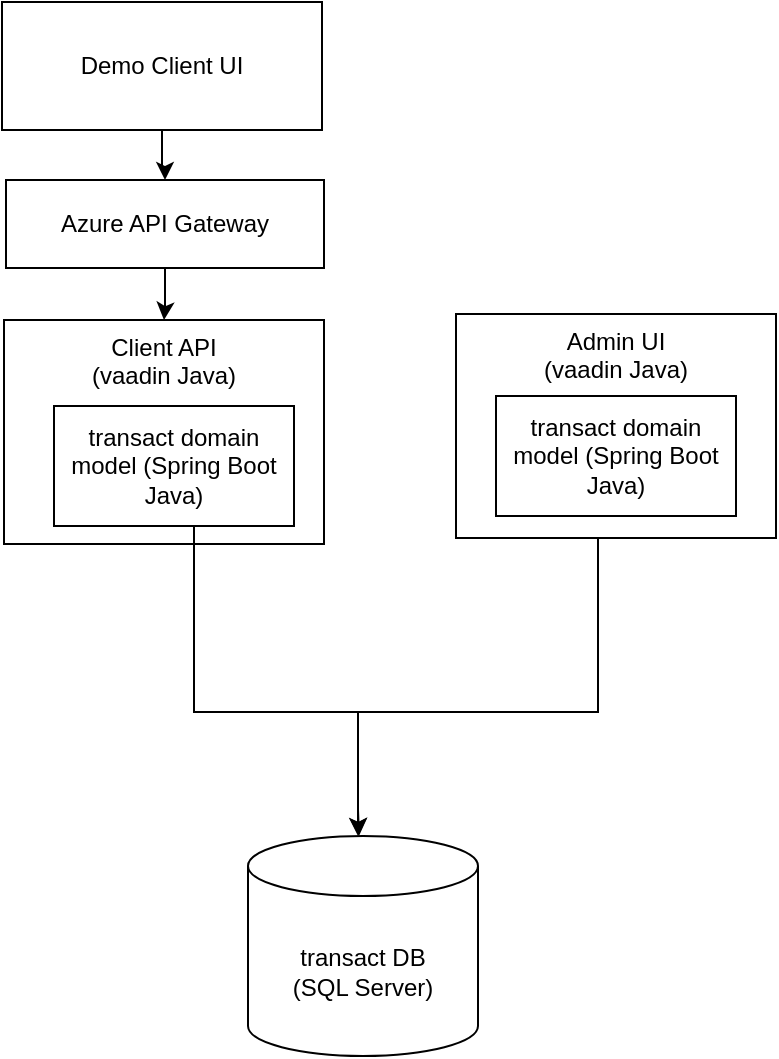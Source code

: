 <mxfile version="24.6.5" type="github" pages="2">
  <diagram name="Logical view" id="Q3zHlML1nVjTOojEM-8T">
    <mxGraphModel dx="1687" dy="1364" grid="0" gridSize="10" guides="1" tooltips="1" connect="1" arrows="1" fold="1" page="0" pageScale="1" pageWidth="850" pageHeight="1100" math="0" shadow="0">
      <root>
        <mxCell id="0" />
        <mxCell id="1" parent="0" />
        <mxCell id="ZYkUBuGEUaq6k3iyXzp2-2" style="edgeStyle=orthogonalEdgeStyle;rounded=0;orthogonalLoop=1;jettySize=auto;html=1;exitX=0.5;exitY=1;exitDx=0;exitDy=0;entryX=0.5;entryY=0;entryDx=0;entryDy=0;entryPerimeter=0;" edge="1" parent="1">
          <mxGeometry relative="1" as="geometry">
            <mxPoint x="311" y="-157" as="sourcePoint" />
            <mxPoint x="191.5" y="86" as="targetPoint" />
            <Array as="points">
              <mxPoint x="311" y="24" />
              <mxPoint x="191" y="24" />
              <mxPoint x="191" y="73" />
              <mxPoint x="191" y="73" />
            </Array>
          </mxGeometry>
        </mxCell>
        <mxCell id="4R8Vqb8_ePCZMk0T_kGs-2" value="Admin UI&lt;br&gt;(vaadin Java)" style="rounded=0;whiteSpace=wrap;html=1;horizontal=1;verticalAlign=top;" parent="1" vertex="1">
          <mxGeometry x="240" y="-175" width="160" height="112" as="geometry" />
        </mxCell>
        <mxCell id="ZYkUBuGEUaq6k3iyXzp2-1" value="transact DB&lt;div&gt;(SQL Server)&lt;/div&gt;" style="shape=cylinder3;whiteSpace=wrap;html=1;boundedLbl=1;backgroundOutline=1;size=15;" vertex="1" parent="1">
          <mxGeometry x="136" y="86" width="115" height="110" as="geometry" />
        </mxCell>
        <mxCell id="ZYkUBuGEUaq6k3iyXzp2-3" value="transact domain model (Spring Boot Java)" style="rounded=0;whiteSpace=wrap;html=1;" vertex="1" parent="1">
          <mxGeometry x="260" y="-134" width="120" height="60" as="geometry" />
        </mxCell>
        <mxCell id="ZYkUBuGEUaq6k3iyXzp2-4" value="Client API&lt;br&gt;(vaadin Java)" style="rounded=0;whiteSpace=wrap;html=1;horizontal=1;verticalAlign=top;" vertex="1" parent="1">
          <mxGeometry x="14" y="-172" width="160" height="112" as="geometry" />
        </mxCell>
        <mxCell id="ZYkUBuGEUaq6k3iyXzp2-7" style="edgeStyle=orthogonalEdgeStyle;rounded=0;orthogonalLoop=1;jettySize=auto;html=1;" edge="1" parent="1" source="ZYkUBuGEUaq6k3iyXzp2-6" target="ZYkUBuGEUaq6k3iyXzp2-1">
          <mxGeometry relative="1" as="geometry">
            <Array as="points">
              <mxPoint x="109" y="24" />
              <mxPoint x="191" y="24" />
            </Array>
          </mxGeometry>
        </mxCell>
        <mxCell id="ZYkUBuGEUaq6k3iyXzp2-6" value="transact domain model (Spring Boot Java)" style="rounded=0;whiteSpace=wrap;html=1;" vertex="1" parent="1">
          <mxGeometry x="39" y="-129" width="120" height="60" as="geometry" />
        </mxCell>
        <mxCell id="ZYkUBuGEUaq6k3iyXzp2-12" style="edgeStyle=orthogonalEdgeStyle;rounded=0;orthogonalLoop=1;jettySize=auto;html=1;entryX=0.5;entryY=0;entryDx=0;entryDy=0;" edge="1" parent="1" source="ZYkUBuGEUaq6k3iyXzp2-8" target="ZYkUBuGEUaq6k3iyXzp2-4">
          <mxGeometry relative="1" as="geometry" />
        </mxCell>
        <mxCell id="ZYkUBuGEUaq6k3iyXzp2-8" value="Azure API Gateway" style="rounded=0;whiteSpace=wrap;html=1;" vertex="1" parent="1">
          <mxGeometry x="15" y="-242" width="159" height="44" as="geometry" />
        </mxCell>
        <mxCell id="ZYkUBuGEUaq6k3iyXzp2-10" style="edgeStyle=orthogonalEdgeStyle;rounded=0;orthogonalLoop=1;jettySize=auto;html=1;exitX=0.5;exitY=1;exitDx=0;exitDy=0;" edge="1" parent="1" source="ZYkUBuGEUaq6k3iyXzp2-9" target="ZYkUBuGEUaq6k3iyXzp2-8">
          <mxGeometry relative="1" as="geometry" />
        </mxCell>
        <mxCell id="ZYkUBuGEUaq6k3iyXzp2-9" value="Demo Client UI" style="rounded=0;whiteSpace=wrap;html=1;horizontal=1;verticalAlign=middle;" vertex="1" parent="1">
          <mxGeometry x="13" y="-331" width="160" height="64" as="geometry" />
        </mxCell>
      </root>
    </mxGraphModel>
  </diagram>
  <diagram id="MPynKbSSp_in2BOPcQ8q" name="Domain model">
    <mxGraphModel dx="1593" dy="910" grid="1" gridSize="10" guides="1" tooltips="1" connect="1" arrows="1" fold="1" page="1" pageScale="1" pageWidth="1100" pageHeight="1700" math="0" shadow="0">
      <root>
        <mxCell id="0" />
        <mxCell id="1" parent="0" />
        <mxCell id="WQoIQHzApMLpcrSsjlP5-1" value="Tenant" style="swimlane;fontStyle=1;align=center;verticalAlign=top;childLayout=stackLayout;horizontal=1;startSize=26;horizontalStack=0;resizeParent=1;resizeParentMax=0;resizeLast=0;collapsible=1;marginBottom=0;whiteSpace=wrap;html=1;" vertex="1" parent="1">
          <mxGeometry x="200" y="150" width="160" height="68" as="geometry" />
        </mxCell>
        <mxCell id="WQoIQHzApMLpcrSsjlP5-2" value="+ tenantId: String&lt;div&gt;+ name: String&lt;/div&gt;" style="text;strokeColor=none;fillColor=none;align=left;verticalAlign=top;spacingLeft=4;spacingRight=4;overflow=hidden;rotatable=0;points=[[0,0.5],[1,0.5]];portConstraint=eastwest;whiteSpace=wrap;html=1;" vertex="1" parent="WQoIQHzApMLpcrSsjlP5-1">
          <mxGeometry y="26" width="160" height="34" as="geometry" />
        </mxCell>
        <mxCell id="WQoIQHzApMLpcrSsjlP5-3" value="" style="line;strokeWidth=1;fillColor=none;align=left;verticalAlign=middle;spacingTop=-1;spacingLeft=3;spacingRight=3;rotatable=0;labelPosition=right;points=[];portConstraint=eastwest;strokeColor=inherit;" vertex="1" parent="WQoIQHzApMLpcrSsjlP5-1">
          <mxGeometry y="60" width="160" height="8" as="geometry" />
        </mxCell>
        <mxCell id="WQoIQHzApMLpcrSsjlP5-11" value="" style="endArrow=none;html=1;edgeStyle=orthogonalEdgeStyle;rounded=0;exitX=0.313;exitY=0.012;exitDx=0;exitDy=0;entryX=-0.019;entryY=0.235;entryDx=0;entryDy=0;entryPerimeter=0;exitPerimeter=0;" edge="1" parent="WQoIQHzApMLpcrSsjlP5-1" source="WQoIQHzApMLpcrSsjlP5-1" target="WQoIQHzApMLpcrSsjlP5-2">
          <mxGeometry relative="1" as="geometry">
            <mxPoint x="-10" y="-17" as="sourcePoint" />
            <mxPoint x="-180" y="-33" as="targetPoint" />
            <Array as="points">
              <mxPoint x="50" y="-60" />
              <mxPoint x="-50" y="-60" />
              <mxPoint x="-50" y="34" />
            </Array>
          </mxGeometry>
        </mxCell>
        <mxCell id="WQoIQHzApMLpcrSsjlP5-12" value="parentTenant" style="edgeLabel;resizable=0;html=1;align=left;verticalAlign=bottom;" connectable="0" vertex="1" parent="WQoIQHzApMLpcrSsjlP5-11">
          <mxGeometry x="-1" relative="1" as="geometry" />
        </mxCell>
        <mxCell id="WQoIQHzApMLpcrSsjlP5-13" value="subTenants" style="edgeLabel;resizable=0;html=1;align=right;verticalAlign=bottom;" connectable="0" vertex="1" parent="WQoIQHzApMLpcrSsjlP5-11">
          <mxGeometry x="1" relative="1" as="geometry" />
        </mxCell>
        <mxCell id="WQoIQHzApMLpcrSsjlP5-5" value="SystemTenant" style="swimlane;fontStyle=1;align=center;verticalAlign=top;childLayout=stackLayout;horizontal=1;startSize=26;horizontalStack=0;resizeParent=1;resizeParentMax=0;resizeLast=0;collapsible=1;marginBottom=0;whiteSpace=wrap;html=1;" vertex="1" parent="1">
          <mxGeometry x="100" y="330" width="160" height="34" as="geometry" />
        </mxCell>
        <mxCell id="WQoIQHzApMLpcrSsjlP5-7" value="" style="line;strokeWidth=1;fillColor=none;align=left;verticalAlign=middle;spacingTop=-1;spacingLeft=3;spacingRight=3;rotatable=0;labelPosition=right;points=[];portConstraint=eastwest;strokeColor=inherit;" vertex="1" parent="WQoIQHzApMLpcrSsjlP5-5">
          <mxGeometry y="26" width="160" height="8" as="geometry" />
        </mxCell>
        <mxCell id="WQoIQHzApMLpcrSsjlP5-14" value="Extends" style="endArrow=block;endSize=16;endFill=0;html=1;rounded=0;exitX=0.569;exitY=0.023;exitDx=0;exitDy=0;exitPerimeter=0;entryX=0.5;entryY=1;entryDx=0;entryDy=0;" edge="1" parent="1" source="WQoIQHzApMLpcrSsjlP5-5" target="WQoIQHzApMLpcrSsjlP5-1">
          <mxGeometry width="160" relative="1" as="geometry">
            <mxPoint x="420" y="440" as="sourcePoint" />
            <mxPoint x="580" y="440" as="targetPoint" />
          </mxGeometry>
        </mxCell>
        <mxCell id="WQoIQHzApMLpcrSsjlP5-15" value="ClientTenant" style="swimlane;fontStyle=1;align=center;verticalAlign=top;childLayout=stackLayout;horizontal=1;startSize=26;horizontalStack=0;resizeParent=1;resizeParentMax=0;resizeLast=0;collapsible=1;marginBottom=0;whiteSpace=wrap;html=1;" vertex="1" parent="1">
          <mxGeometry x="290" y="330" width="160" height="34" as="geometry" />
        </mxCell>
        <mxCell id="WQoIQHzApMLpcrSsjlP5-16" value="" style="line;strokeWidth=1;fillColor=none;align=left;verticalAlign=middle;spacingTop=-1;spacingLeft=3;spacingRight=3;rotatable=0;labelPosition=right;points=[];portConstraint=eastwest;strokeColor=inherit;" vertex="1" parent="WQoIQHzApMLpcrSsjlP5-15">
          <mxGeometry y="26" width="160" height="8" as="geometry" />
        </mxCell>
        <mxCell id="WQoIQHzApMLpcrSsjlP5-17" value="Extends" style="endArrow=block;endSize=16;endFill=0;html=1;rounded=0;exitX=0.5;exitY=0;exitDx=0;exitDy=0;" edge="1" parent="1" source="WQoIQHzApMLpcrSsjlP5-15">
          <mxGeometry width="160" relative="1" as="geometry">
            <mxPoint x="560" y="263" as="sourcePoint" />
            <mxPoint x="280" y="220" as="targetPoint" />
          </mxGeometry>
        </mxCell>
        <mxCell id="WQoIQHzApMLpcrSsjlP5-18" value="User" style="swimlane;fontStyle=1;align=center;verticalAlign=top;childLayout=stackLayout;horizontal=1;startSize=26;horizontalStack=0;resizeParent=1;resizeParentMax=0;resizeLast=0;collapsible=1;marginBottom=0;whiteSpace=wrap;html=1;" vertex="1" parent="1">
          <mxGeometry x="40" y="660" width="160" height="90" as="geometry">
            <mxRectangle x="540" y="138" width="70" height="30" as="alternateBounds" />
          </mxGeometry>
        </mxCell>
        <mxCell id="WQoIQHzApMLpcrSsjlP5-19" value="UserId: Long&lt;br&gt;Login: String&lt;br&gt;Name: String" style="text;strokeColor=none;fillColor=none;align=left;verticalAlign=top;spacingLeft=4;spacingRight=4;overflow=hidden;rotatable=0;points=[[0,0.5],[1,0.5]];portConstraint=eastwest;whiteSpace=wrap;html=1;" vertex="1" parent="WQoIQHzApMLpcrSsjlP5-18">
          <mxGeometry y="26" width="160" height="54" as="geometry" />
        </mxCell>
        <mxCell id="WQoIQHzApMLpcrSsjlP5-20" value="" style="line;strokeWidth=1;fillColor=none;align=left;verticalAlign=middle;spacingTop=-1;spacingLeft=3;spacingRight=3;rotatable=0;labelPosition=right;points=[];portConstraint=eastwest;strokeColor=inherit;" vertex="1" parent="WQoIQHzApMLpcrSsjlP5-18">
          <mxGeometry y="80" width="160" height="10" as="geometry" />
        </mxCell>
        <mxCell id="WQoIQHzApMLpcrSsjlP5-22" value="1" style="endArrow=open;html=1;endSize=12;startArrow=diamondThin;startSize=14;startFill=0;edgeStyle=orthogonalEdgeStyle;align=left;verticalAlign=bottom;rounded=0;entryX=0;entryY=0.5;entryDx=0;entryDy=0;exitX=0;exitY=0.5;exitDx=0;exitDy=0;" edge="1" parent="1" source="WQoIQHzApMLpcrSsjlP5-2" target="WQoIQHzApMLpcrSsjlP5-19">
          <mxGeometry x="-1" y="3" relative="1" as="geometry">
            <mxPoint x="360" y="190" as="sourcePoint" />
            <mxPoint x="520" y="190" as="targetPoint" />
          </mxGeometry>
        </mxCell>
        <mxCell id="WQoIQHzApMLpcrSsjlP5-23" value="Account" style="swimlane;fontStyle=1;align=center;verticalAlign=top;childLayout=stackLayout;horizontal=1;startSize=26;horizontalStack=0;resizeParent=1;resizeParentMax=0;resizeLast=0;collapsible=1;marginBottom=0;whiteSpace=wrap;html=1;" vertex="1" parent="1">
          <mxGeometry x="520" y="399" width="160" height="88" as="geometry" />
        </mxCell>
        <mxCell id="WQoIQHzApMLpcrSsjlP5-24" value="accountNumber:String&lt;div&gt;accountType: String&lt;/div&gt;" style="text;strokeColor=none;fillColor=none;align=left;verticalAlign=top;spacingLeft=4;spacingRight=4;overflow=hidden;rotatable=0;points=[[0,0.5],[1,0.5]];portConstraint=eastwest;whiteSpace=wrap;html=1;" vertex="1" parent="WQoIQHzApMLpcrSsjlP5-23">
          <mxGeometry y="26" width="160" height="54" as="geometry" />
        </mxCell>
        <mxCell id="WQoIQHzApMLpcrSsjlP5-25" value="" style="line;strokeWidth=1;fillColor=none;align=left;verticalAlign=middle;spacingTop=-1;spacingLeft=3;spacingRight=3;rotatable=0;labelPosition=right;points=[];portConstraint=eastwest;strokeColor=inherit;" vertex="1" parent="WQoIQHzApMLpcrSsjlP5-23">
          <mxGeometry y="80" width="160" height="8" as="geometry" />
        </mxCell>
        <mxCell id="WQoIQHzApMLpcrSsjlP5-27" value="1" style="endArrow=open;html=1;endSize=12;startArrow=diamondThin;startSize=14;startFill=0;edgeStyle=orthogonalEdgeStyle;align=left;verticalAlign=bottom;rounded=0;exitX=1;exitY=0.5;exitDx=0;exitDy=0;entryX=0;entryY=0.251;entryDx=0;entryDy=0;entryPerimeter=0;" edge="1" parent="1" source="WQoIQHzApMLpcrSsjlP5-15" target="WQoIQHzApMLpcrSsjlP5-24">
          <mxGeometry x="-1" y="3" relative="1" as="geometry">
            <mxPoint x="420" y="366" as="sourcePoint" />
            <mxPoint x="580" y="366" as="targetPoint" />
          </mxGeometry>
        </mxCell>
        <mxCell id="WQoIQHzApMLpcrSsjlP5-28" value="Balance" style="swimlane;fontStyle=1;align=center;verticalAlign=top;childLayout=stackLayout;horizontal=1;startSize=26;horizontalStack=0;resizeParent=1;resizeParentMax=0;resizeLast=0;collapsible=1;marginBottom=0;whiteSpace=wrap;html=1;" vertex="1" parent="1">
          <mxGeometry x="778" y="398" width="160" height="88" as="geometry" />
        </mxCell>
        <mxCell id="WQoIQHzApMLpcrSsjlP5-29" value="amount: Decimal&lt;div&gt;balanceType: String&lt;/div&gt;" style="text;strokeColor=none;fillColor=none;align=left;verticalAlign=top;spacingLeft=4;spacingRight=4;overflow=hidden;rotatable=0;points=[[0,0.5],[1,0.5]];portConstraint=eastwest;whiteSpace=wrap;html=1;" vertex="1" parent="WQoIQHzApMLpcrSsjlP5-28">
          <mxGeometry y="26" width="160" height="54" as="geometry" />
        </mxCell>
        <mxCell id="WQoIQHzApMLpcrSsjlP5-30" value="" style="line;strokeWidth=1;fillColor=none;align=left;verticalAlign=middle;spacingTop=-1;spacingLeft=3;spacingRight=3;rotatable=0;labelPosition=right;points=[];portConstraint=eastwest;strokeColor=inherit;" vertex="1" parent="WQoIQHzApMLpcrSsjlP5-28">
          <mxGeometry y="80" width="160" height="8" as="geometry" />
        </mxCell>
        <mxCell id="WQoIQHzApMLpcrSsjlP5-32" value="name" style="endArrow=block;endFill=1;html=1;edgeStyle=orthogonalEdgeStyle;align=left;verticalAlign=top;rounded=0;exitX=1;exitY=0.5;exitDx=0;exitDy=0;" edge="1" parent="1" source="WQoIQHzApMLpcrSsjlP5-24" target="WQoIQHzApMLpcrSsjlP5-29">
          <mxGeometry x="-1" relative="1" as="geometry">
            <mxPoint x="650" y="460" as="sourcePoint" />
            <mxPoint x="810" y="460" as="targetPoint" />
          </mxGeometry>
        </mxCell>
        <mxCell id="WQoIQHzApMLpcrSsjlP5-33" value="1" style="edgeLabel;resizable=0;html=1;align=left;verticalAlign=bottom;" connectable="0" vertex="1" parent="WQoIQHzApMLpcrSsjlP5-32">
          <mxGeometry x="-1" relative="1" as="geometry" />
        </mxCell>
        <mxCell id="WQoIQHzApMLpcrSsjlP5-34" value="Transaction" style="swimlane;fontStyle=1;align=center;verticalAlign=top;childLayout=stackLayout;horizontal=1;startSize=26;horizontalStack=0;resizeParent=1;resizeParentMax=0;resizeLast=0;collapsible=1;marginBottom=0;whiteSpace=wrap;html=1;" vertex="1" parent="1">
          <mxGeometry x="780" y="516" width="160" height="88" as="geometry" />
        </mxCell>
        <mxCell id="WQoIQHzApMLpcrSsjlP5-35" value="postingDate: Date&lt;div&gt;transactionType: String&lt;br&gt;amount: Decimal&lt;/div&gt;" style="text;strokeColor=none;fillColor=none;align=left;verticalAlign=top;spacingLeft=4;spacingRight=4;overflow=hidden;rotatable=0;points=[[0,0.5],[1,0.5]];portConstraint=eastwest;whiteSpace=wrap;html=1;" vertex="1" parent="WQoIQHzApMLpcrSsjlP5-34">
          <mxGeometry y="26" width="160" height="54" as="geometry" />
        </mxCell>
        <mxCell id="WQoIQHzApMLpcrSsjlP5-36" value="" style="line;strokeWidth=1;fillColor=none;align=left;verticalAlign=middle;spacingTop=-1;spacingLeft=3;spacingRight=3;rotatable=0;labelPosition=right;points=[];portConstraint=eastwest;strokeColor=inherit;" vertex="1" parent="WQoIQHzApMLpcrSsjlP5-34">
          <mxGeometry y="80" width="160" height="8" as="geometry" />
        </mxCell>
        <mxCell id="WQoIQHzApMLpcrSsjlP5-37" value="name" style="endArrow=block;endFill=1;html=1;edgeStyle=orthogonalEdgeStyle;align=left;verticalAlign=top;rounded=0;exitX=0.5;exitY=1;exitDx=0;exitDy=0;entryX=0.006;entryY=0.135;entryDx=0;entryDy=0;entryPerimeter=0;" edge="1" parent="1" source="WQoIQHzApMLpcrSsjlP5-23" target="WQoIQHzApMLpcrSsjlP5-35">
          <mxGeometry x="-1" relative="1" as="geometry">
            <mxPoint x="560" y="556" as="sourcePoint" />
            <mxPoint x="720" y="556" as="targetPoint" />
          </mxGeometry>
        </mxCell>
        <mxCell id="WQoIQHzApMLpcrSsjlP5-38" value="1" style="edgeLabel;resizable=0;html=1;align=left;verticalAlign=bottom;" connectable="0" vertex="1" parent="WQoIQHzApMLpcrSsjlP5-37">
          <mxGeometry x="-1" relative="1" as="geometry" />
        </mxCell>
        <mxCell id="WQoIQHzApMLpcrSsjlP5-55" style="edgeStyle=orthogonalEdgeStyle;rounded=0;orthogonalLoop=1;jettySize=auto;html=1;exitX=0.5;exitY=1;exitDx=0;exitDy=0;" edge="1" parent="1" source="WQoIQHzApMLpcrSsjlP5-39" target="WQoIQHzApMLpcrSsjlP5-43">
          <mxGeometry relative="1" as="geometry" />
        </mxCell>
        <mxCell id="WQoIQHzApMLpcrSsjlP5-39" value="AccountType" style="swimlane;fontStyle=1;align=center;verticalAlign=top;childLayout=stackLayout;horizontal=1;startSize=26;horizontalStack=0;resizeParent=1;resizeParentMax=0;resizeLast=0;collapsible=1;marginBottom=0;whiteSpace=wrap;html=1;" vertex="1" parent="1">
          <mxGeometry x="500" y="151" width="160" height="60" as="geometry" />
        </mxCell>
        <mxCell id="WQoIQHzApMLpcrSsjlP5-40" value="name: String" style="text;strokeColor=none;fillColor=none;align=left;verticalAlign=top;spacingLeft=4;spacingRight=4;overflow=hidden;rotatable=0;points=[[0,0.5],[1,0.5]];portConstraint=eastwest;whiteSpace=wrap;html=1;" vertex="1" parent="WQoIQHzApMLpcrSsjlP5-39">
          <mxGeometry y="26" width="160" height="26" as="geometry" />
        </mxCell>
        <mxCell id="WQoIQHzApMLpcrSsjlP5-41" value="" style="line;strokeWidth=1;fillColor=none;align=left;verticalAlign=middle;spacingTop=-1;spacingLeft=3;spacingRight=3;rotatable=0;labelPosition=right;points=[];portConstraint=eastwest;strokeColor=inherit;" vertex="1" parent="WQoIQHzApMLpcrSsjlP5-39">
          <mxGeometry y="52" width="160" height="8" as="geometry" />
        </mxCell>
        <mxCell id="WQoIQHzApMLpcrSsjlP5-43" value="BalanceType" style="swimlane;fontStyle=1;align=center;verticalAlign=top;childLayout=stackLayout;horizontal=1;startSize=26;horizontalStack=0;resizeParent=1;resizeParentMax=0;resizeLast=0;collapsible=1;marginBottom=0;whiteSpace=wrap;html=1;" vertex="1" parent="1">
          <mxGeometry x="500" y="270" width="160" height="60" as="geometry" />
        </mxCell>
        <mxCell id="WQoIQHzApMLpcrSsjlP5-44" value="name: String" style="text;strokeColor=none;fillColor=none;align=left;verticalAlign=top;spacingLeft=4;spacingRight=4;overflow=hidden;rotatable=0;points=[[0,0.5],[1,0.5]];portConstraint=eastwest;whiteSpace=wrap;html=1;" vertex="1" parent="WQoIQHzApMLpcrSsjlP5-43">
          <mxGeometry y="26" width="160" height="26" as="geometry" />
        </mxCell>
        <mxCell id="WQoIQHzApMLpcrSsjlP5-45" value="" style="line;strokeWidth=1;fillColor=none;align=left;verticalAlign=middle;spacingTop=-1;spacingLeft=3;spacingRight=3;rotatable=0;labelPosition=right;points=[];portConstraint=eastwest;strokeColor=inherit;" vertex="1" parent="WQoIQHzApMLpcrSsjlP5-43">
          <mxGeometry y="52" width="160" height="8" as="geometry" />
        </mxCell>
        <mxCell id="WQoIQHzApMLpcrSsjlP5-46" value="TransactionType" style="swimlane;fontStyle=1;align=center;verticalAlign=top;childLayout=stackLayout;horizontal=1;startSize=26;horizontalStack=0;resizeParent=1;resizeParentMax=0;resizeLast=0;collapsible=1;marginBottom=0;whiteSpace=wrap;html=1;" vertex="1" parent="1">
          <mxGeometry x="730" y="153" width="160" height="60" as="geometry" />
        </mxCell>
        <mxCell id="WQoIQHzApMLpcrSsjlP5-47" value="name: String" style="text;strokeColor=none;fillColor=none;align=left;verticalAlign=top;spacingLeft=4;spacingRight=4;overflow=hidden;rotatable=0;points=[[0,0.5],[1,0.5]];portConstraint=eastwest;whiteSpace=wrap;html=1;" vertex="1" parent="WQoIQHzApMLpcrSsjlP5-46">
          <mxGeometry y="26" width="160" height="26" as="geometry" />
        </mxCell>
        <mxCell id="WQoIQHzApMLpcrSsjlP5-48" value="" style="line;strokeWidth=1;fillColor=none;align=left;verticalAlign=middle;spacingTop=-1;spacingLeft=3;spacingRight=3;rotatable=0;labelPosition=right;points=[];portConstraint=eastwest;strokeColor=inherit;" vertex="1" parent="WQoIQHzApMLpcrSsjlP5-46">
          <mxGeometry y="52" width="160" height="8" as="geometry" />
        </mxCell>
        <mxCell id="WQoIQHzApMLpcrSsjlP5-49" value="name" style="endArrow=block;endFill=1;html=1;edgeStyle=orthogonalEdgeStyle;align=left;verticalAlign=top;rounded=0;exitX=0.25;exitY=1;exitDx=0;exitDy=0;entryX=1;entryY=0.25;entryDx=0;entryDy=0;" edge="1" parent="1" source="WQoIQHzApMLpcrSsjlP5-46" target="WQoIQHzApMLpcrSsjlP5-43">
          <mxGeometry x="-1" relative="1" as="geometry">
            <mxPoint x="840" y="250" as="sourcePoint" />
            <mxPoint x="1000" y="250" as="targetPoint" />
          </mxGeometry>
        </mxCell>
        <mxCell id="WQoIQHzApMLpcrSsjlP5-50" value="n" style="edgeLabel;resizable=0;html=1;align=left;verticalAlign=bottom;" connectable="0" vertex="1" parent="WQoIQHzApMLpcrSsjlP5-49">
          <mxGeometry x="-1" relative="1" as="geometry" />
        </mxCell>
        <mxCell id="WQoIQHzApMLpcrSsjlP5-51" value="creditBalanceTypes" style="edgeLabel;html=1;align=center;verticalAlign=middle;resizable=0;points=[];" vertex="1" connectable="0" parent="WQoIQHzApMLpcrSsjlP5-49">
          <mxGeometry x="0.643" y="-1" relative="1" as="geometry">
            <mxPoint x="17" y="-14" as="offset" />
          </mxGeometry>
        </mxCell>
        <mxCell id="WQoIQHzApMLpcrSsjlP5-52" value="" style="endArrow=block;endFill=1;html=1;edgeStyle=orthogonalEdgeStyle;align=left;verticalAlign=top;rounded=0;exitX=0.8;exitY=0.938;exitDx=0;exitDy=0;entryX=1;entryY=0.846;entryDx=0;entryDy=0;exitPerimeter=0;entryPerimeter=0;" edge="1" parent="1" source="WQoIQHzApMLpcrSsjlP5-48" target="WQoIQHzApMLpcrSsjlP5-44">
          <mxGeometry x="-1" relative="1" as="geometry">
            <mxPoint x="944" y="270" as="sourcePoint" />
            <mxPoint x="834" y="345" as="targetPoint" />
          </mxGeometry>
        </mxCell>
        <mxCell id="WQoIQHzApMLpcrSsjlP5-53" value="n" style="edgeLabel;resizable=0;html=1;align=left;verticalAlign=bottom;" connectable="0" vertex="1" parent="WQoIQHzApMLpcrSsjlP5-52">
          <mxGeometry x="-1" relative="1" as="geometry" />
        </mxCell>
        <mxCell id="WQoIQHzApMLpcrSsjlP5-54" value="debitBalanceTypes" style="edgeLabel;html=1;align=center;verticalAlign=middle;resizable=0;points=[];" vertex="1" connectable="0" parent="WQoIQHzApMLpcrSsjlP5-52">
          <mxGeometry x="0.643" y="-1" relative="1" as="geometry">
            <mxPoint x="17" y="-14" as="offset" />
          </mxGeometry>
        </mxCell>
        <mxCell id="WQoIQHzApMLpcrSsjlP5-56" style="edgeStyle=orthogonalEdgeStyle;rounded=0;orthogonalLoop=1;jettySize=auto;html=1;exitX=1;exitY=0.154;exitDx=0;exitDy=0;exitPerimeter=0;entryX=-0.012;entryY=0.077;entryDx=0;entryDy=0;entryPerimeter=0;" edge="1" parent="1" source="WQoIQHzApMLpcrSsjlP5-40" target="WQoIQHzApMLpcrSsjlP5-47">
          <mxGeometry relative="1" as="geometry">
            <mxPoint x="969" y="330" as="sourcePoint" />
            <mxPoint x="969" y="390" as="targetPoint" />
          </mxGeometry>
        </mxCell>
        <mxCell id="WQoIQHzApMLpcrSsjlP5-57" value="name" style="endArrow=block;endFill=1;html=1;edgeStyle=orthogonalEdgeStyle;align=left;verticalAlign=top;rounded=0;entryX=0;entryY=0.5;entryDx=0;entryDy=0;" edge="1" parent="1" target="WQoIQHzApMLpcrSsjlP5-40">
          <mxGeometry x="-1" relative="1" as="geometry">
            <mxPoint x="360" y="190" as="sourcePoint" />
            <mxPoint x="490" y="180" as="targetPoint" />
          </mxGeometry>
        </mxCell>
        <mxCell id="WQoIQHzApMLpcrSsjlP5-58" value="1" style="edgeLabel;resizable=0;html=1;align=left;verticalAlign=bottom;" connectable="0" vertex="1" parent="WQoIQHzApMLpcrSsjlP5-57">
          <mxGeometry x="-1" relative="1" as="geometry" />
        </mxCell>
        <mxCell id="WQoIQHzApMLpcrSsjlP5-60" value="user" style="endArrow=block;endFill=1;html=1;edgeStyle=orthogonalEdgeStyle;align=left;verticalAlign=top;rounded=0;entryX=0.25;entryY=1;entryDx=0;entryDy=0;exitX=1;exitY=0.5;exitDx=0;exitDy=0;" edge="1" parent="1" source="caNdywlFooxuRwiryREz-3" target="WQoIQHzApMLpcrSsjlP5-23">
          <mxGeometry x="-1" relative="1" as="geometry">
            <mxPoint x="200" y="710" as="sourcePoint" />
            <mxPoint x="360" y="710" as="targetPoint" />
          </mxGeometry>
        </mxCell>
        <mxCell id="WQoIQHzApMLpcrSsjlP5-61" value="0..1" style="edgeLabel;resizable=0;html=1;align=left;verticalAlign=bottom;" connectable="0" vertex="1" parent="WQoIQHzApMLpcrSsjlP5-60">
          <mxGeometry x="-1" relative="1" as="geometry" />
        </mxCell>
        <mxCell id="caNdywlFooxuRwiryREz-2" value="Customer" style="swimlane;fontStyle=1;align=center;verticalAlign=top;childLayout=stackLayout;horizontal=1;startSize=26;horizontalStack=0;resizeParent=1;resizeParentMax=0;resizeLast=0;collapsible=1;marginBottom=0;whiteSpace=wrap;html=1;" vertex="1" parent="1">
          <mxGeometry x="80" y="516" width="160" height="108" as="geometry" />
        </mxCell>
        <mxCell id="caNdywlFooxuRwiryREz-3" value="customerId: Long&lt;br&gt;customerName:String" style="text;strokeColor=none;fillColor=none;align=left;verticalAlign=top;spacingLeft=4;spacingRight=4;overflow=hidden;rotatable=0;points=[[0,0.5],[1,0.5]];portConstraint=eastwest;whiteSpace=wrap;html=1;" vertex="1" parent="caNdywlFooxuRwiryREz-2">
          <mxGeometry y="26" width="160" height="44" as="geometry" />
        </mxCell>
        <mxCell id="caNdywlFooxuRwiryREz-4" value="" style="line;strokeWidth=1;fillColor=none;align=left;verticalAlign=middle;spacingTop=-1;spacingLeft=3;spacingRight=3;rotatable=0;labelPosition=right;points=[];portConstraint=eastwest;strokeColor=inherit;" vertex="1" parent="caNdywlFooxuRwiryREz-2">
          <mxGeometry y="70" width="160" height="38" as="geometry" />
        </mxCell>
        <mxCell id="caNdywlFooxuRwiryREz-6" value="1" style="endArrow=open;html=1;endSize=12;startArrow=diamondThin;startSize=14;startFill=0;edgeStyle=orthogonalEdgeStyle;align=left;verticalAlign=bottom;rounded=0;entryX=0;entryY=0.5;entryDx=0;entryDy=0;" edge="1" parent="1" source="WQoIQHzApMLpcrSsjlP5-3" target="caNdywlFooxuRwiryREz-3">
          <mxGeometry x="-1" y="3" relative="1" as="geometry">
            <mxPoint x="210" y="203" as="sourcePoint" />
            <mxPoint x="50" y="723" as="targetPoint" />
          </mxGeometry>
        </mxCell>
      </root>
    </mxGraphModel>
  </diagram>
</mxfile>
